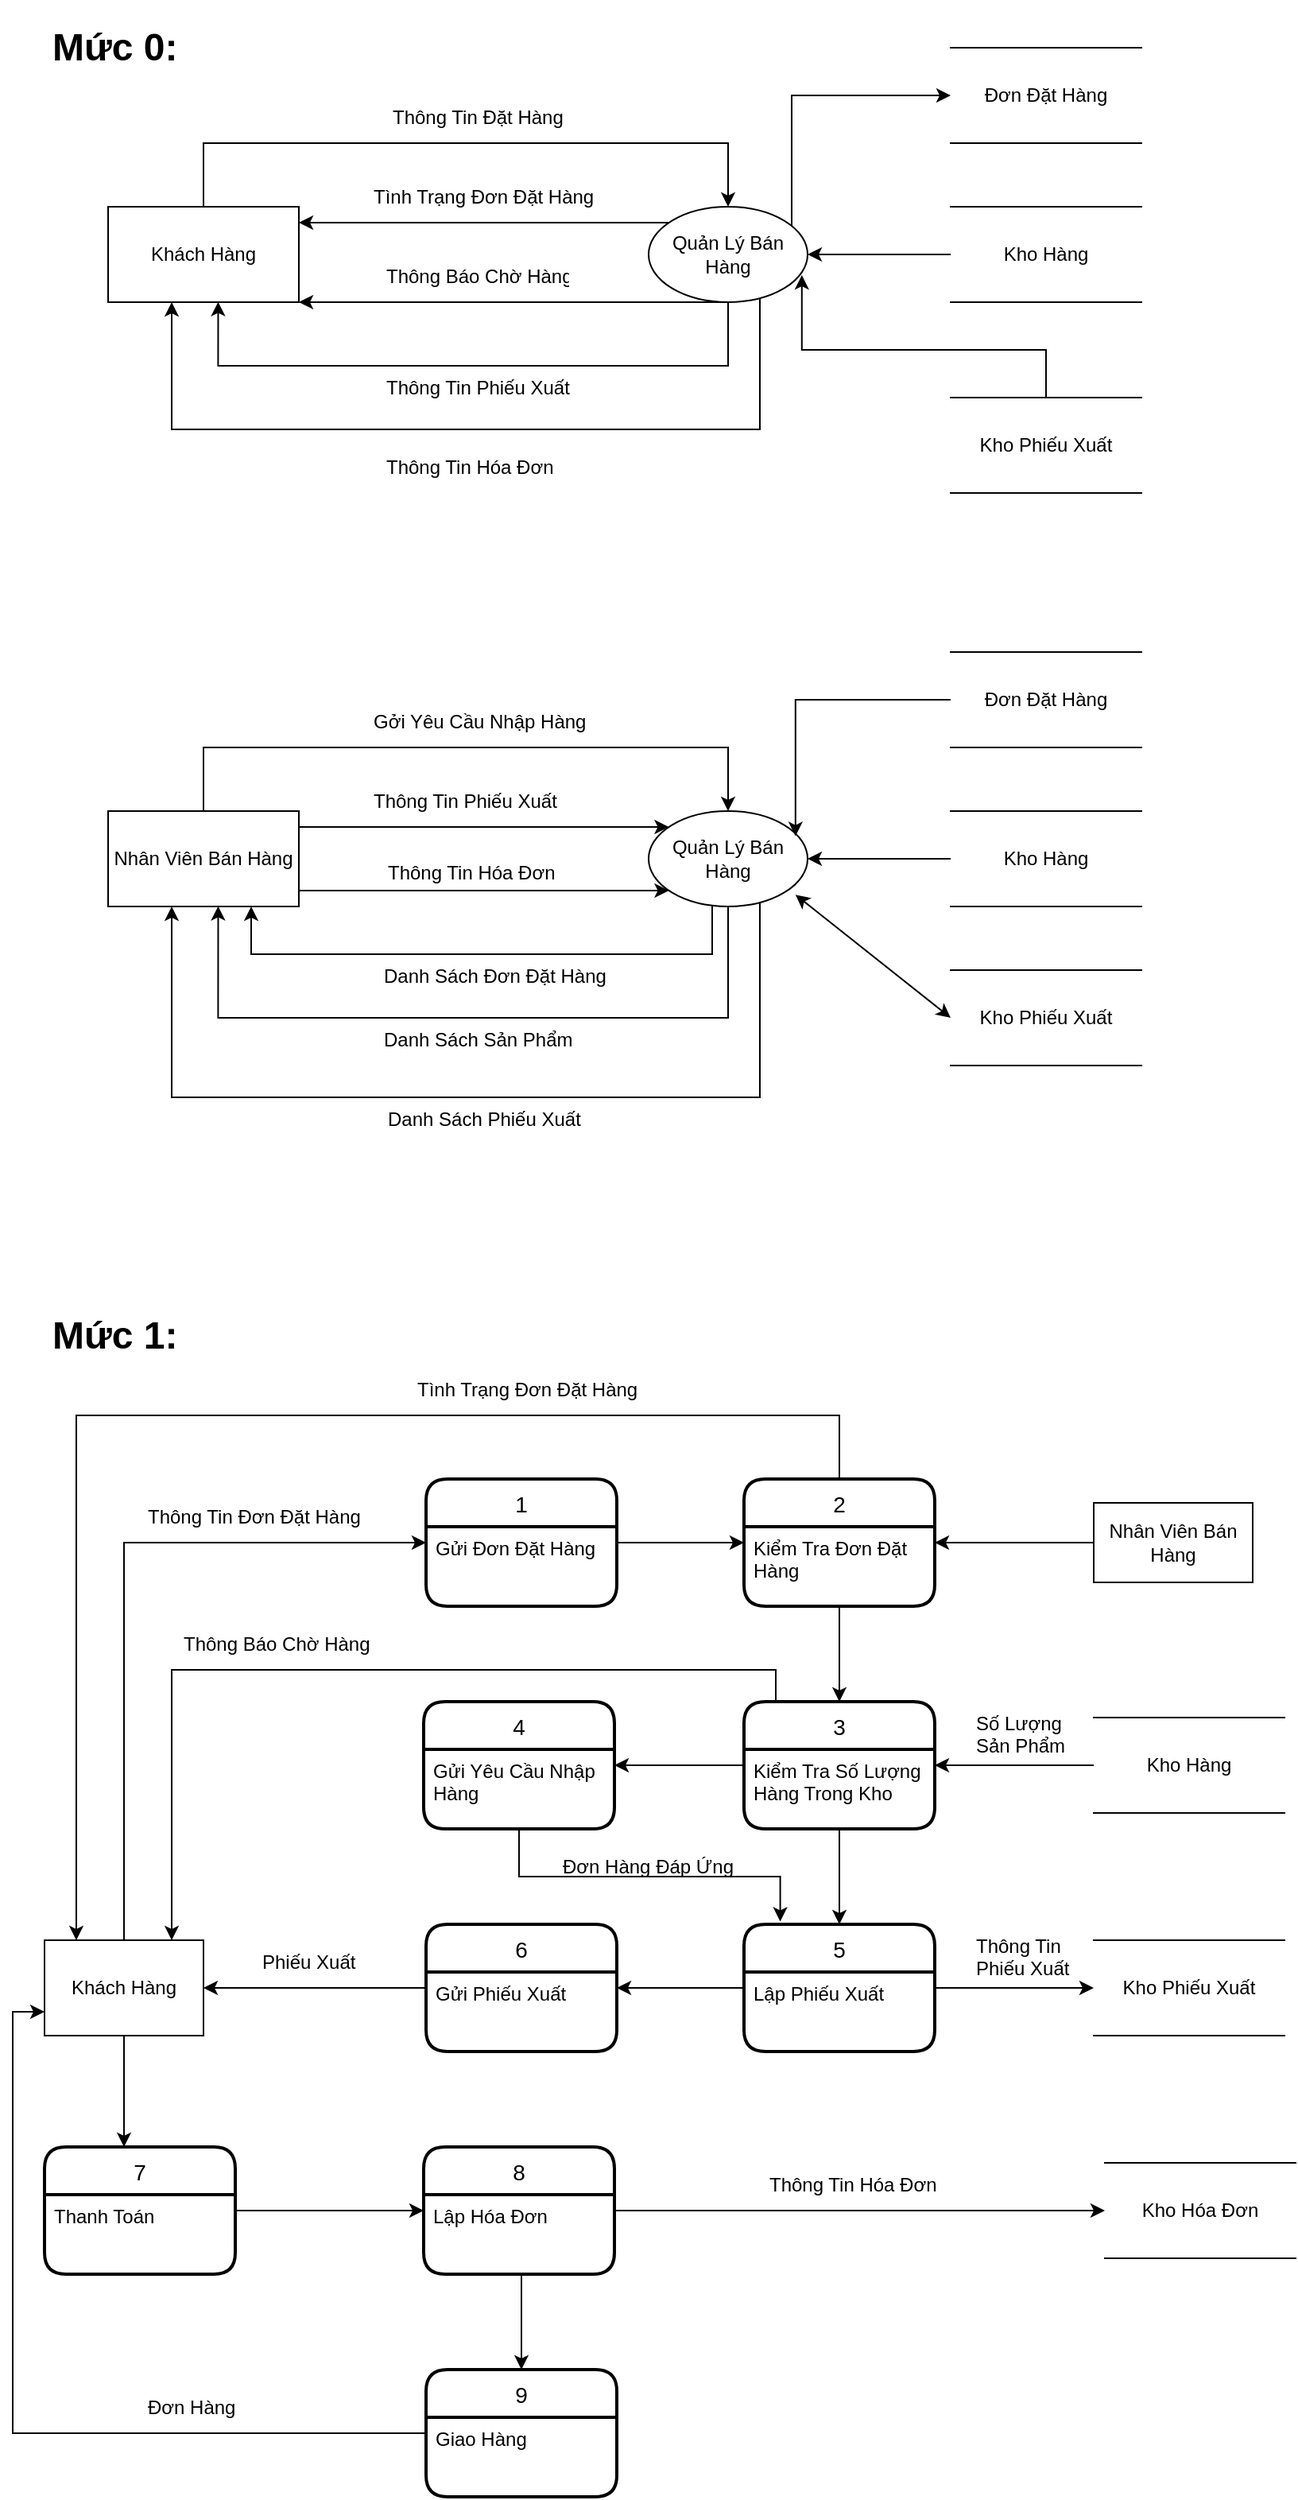 <mxfile version="13.9.1" type="google"><diagram id="1GgOKJ1tP2V7kHkG7qD0" name="Page-1"><mxGraphModel dx="1038" dy="580" grid="1" gridSize="10" guides="1" tooltips="1" connect="1" arrows="1" fold="1" page="1" pageScale="1" pageWidth="827" pageHeight="1169" math="0" shadow="0"><root><mxCell id="0"/><mxCell id="1" parent="0"/><mxCell id="eS4ihFklPFVEYb8h1PZK-1" value="&lt;h1&gt;Mức 0:&lt;/h1&gt;" style="text;html=1;strokeColor=none;fillColor=none;spacing=5;spacingTop=-20;whiteSpace=wrap;overflow=hidden;rounded=0;" parent="1" vertex="1"><mxGeometry x="40" y="40" width="190" height="30" as="geometry"/></mxCell><mxCell id="eS4ihFklPFVEYb8h1PZK-12" style="edgeStyle=orthogonalEdgeStyle;rounded=0;orthogonalLoop=1;jettySize=auto;html=1;" parent="1" source="eS4ihFklPFVEYb8h1PZK-8" target="eS4ihFklPFVEYb8h1PZK-11" edge="1"><mxGeometry relative="1" as="geometry"><Array as="points"><mxPoint x="140" y="120"/><mxPoint x="470" y="120"/></Array></mxGeometry></mxCell><mxCell id="eS4ihFklPFVEYb8h1PZK-8" value="Khách Hàng" style="rounded=0;whiteSpace=wrap;html=1;" parent="1" vertex="1"><mxGeometry x="80" y="160" width="120" height="60" as="geometry"/></mxCell><mxCell id="eS4ihFklPFVEYb8h1PZK-13" style="edgeStyle=orthogonalEdgeStyle;rounded=0;orthogonalLoop=1;jettySize=auto;html=1;" parent="1" source="eS4ihFklPFVEYb8h1PZK-11" edge="1"><mxGeometry relative="1" as="geometry"><mxPoint x="200" y="170" as="targetPoint"/><Array as="points"><mxPoint x="200" y="170"/></Array></mxGeometry></mxCell><mxCell id="eS4ihFklPFVEYb8h1PZK-15" style="edgeStyle=orthogonalEdgeStyle;rounded=0;orthogonalLoop=1;jettySize=auto;html=1;entryX=0.577;entryY=0.997;entryDx=0;entryDy=0;entryPerimeter=0;" parent="1" source="eS4ihFklPFVEYb8h1PZK-11" target="eS4ihFklPFVEYb8h1PZK-8" edge="1"><mxGeometry relative="1" as="geometry"><Array as="points"><mxPoint x="470" y="260"/><mxPoint x="149" y="260"/></Array></mxGeometry></mxCell><mxCell id="eS4ihFklPFVEYb8h1PZK-16" style="edgeStyle=orthogonalEdgeStyle;rounded=0;orthogonalLoop=1;jettySize=auto;html=1;" parent="1" source="eS4ihFklPFVEYb8h1PZK-11" edge="1"><mxGeometry relative="1" as="geometry"><mxPoint x="120" y="220" as="targetPoint"/><Array as="points"><mxPoint x="490" y="300"/><mxPoint x="120" y="300"/></Array></mxGeometry></mxCell><mxCell id="eS4ihFklPFVEYb8h1PZK-63" style="edgeStyle=orthogonalEdgeStyle;rounded=0;orthogonalLoop=1;jettySize=auto;html=1;entryX=0;entryY=0.5;entryDx=0;entryDy=0;" parent="1" source="eS4ihFklPFVEYb8h1PZK-11" target="eS4ihFklPFVEYb8h1PZK-61" edge="1"><mxGeometry relative="1" as="geometry"><Array as="points"><mxPoint x="510" y="90"/></Array></mxGeometry></mxCell><mxCell id="eS4ihFklPFVEYb8h1PZK-11" value="Quản Lý Bán Hàng" style="ellipse;whiteSpace=wrap;html=1;align=center;" parent="1" vertex="1"><mxGeometry x="420" y="160" width="100" height="60" as="geometry"/></mxCell><mxCell id="eS4ihFklPFVEYb8h1PZK-17" value="Thông Tin Đặt Hàng" style="text;strokeColor=none;fillColor=none;spacingLeft=4;spacingRight=4;overflow=hidden;rotatable=0;points=[[0,0.5],[1,0.5]];portConstraint=eastwest;fontSize=12;" parent="1" vertex="1"><mxGeometry x="253" y="90" width="120" height="30" as="geometry"/></mxCell><mxCell id="eS4ihFklPFVEYb8h1PZK-18" value="Tình Trạng Đơn Đặt Hàng" style="text;strokeColor=none;fillColor=none;spacingLeft=4;spacingRight=4;overflow=hidden;rotatable=0;points=[[0,0.5],[1,0.5]];portConstraint=eastwest;fontSize=12;" parent="1" vertex="1"><mxGeometry x="241" y="140" width="150" height="20" as="geometry"/></mxCell><mxCell id="eS4ihFklPFVEYb8h1PZK-22" value="Thông Tin Phiếu Xuất" style="text;strokeColor=none;fillColor=none;spacingLeft=4;spacingRight=4;overflow=hidden;rotatable=0;points=[[0,0.5],[1,0.5]];portConstraint=eastwest;fontSize=12;" parent="1" vertex="1"><mxGeometry x="249" y="260" width="131" height="20" as="geometry"/></mxCell><mxCell id="eS4ihFklPFVEYb8h1PZK-23" value="Thông Tin Hóa Đơn" style="text;strokeColor=none;fillColor=none;spacingLeft=4;spacingRight=4;overflow=hidden;rotatable=0;points=[[0,0.5],[1,0.5]];portConstraint=eastwest;fontSize=12;" parent="1" vertex="1"><mxGeometry x="249" y="310" width="130" height="30" as="geometry"/></mxCell><mxCell id="eS4ihFklPFVEYb8h1PZK-19" value="Thông Báo Chờ Hàng" style="text;strokeColor=none;fillColor=none;spacingLeft=4;spacingRight=4;overflow=hidden;rotatable=0;points=[[0,0.5],[1,0.5]];portConstraint=eastwest;fontSize=12;" parent="1" vertex="1"><mxGeometry x="249" y="190" width="126" height="20" as="geometry"/></mxCell><mxCell id="eS4ihFklPFVEYb8h1PZK-24" style="edgeStyle=orthogonalEdgeStyle;rounded=0;orthogonalLoop=1;jettySize=auto;html=1;" parent="1" source="eS4ihFklPFVEYb8h1PZK-11" edge="1"><mxGeometry relative="1" as="geometry"><mxPoint x="470" y="220" as="sourcePoint"/><mxPoint x="200" y="220" as="targetPoint"/><Array as="points"><mxPoint x="204" y="220"/></Array></mxGeometry></mxCell><mxCell id="eS4ihFklPFVEYb8h1PZK-27" style="edgeStyle=orthogonalEdgeStyle;rounded=0;orthogonalLoop=1;jettySize=auto;html=1;" parent="1" source="eS4ihFklPFVEYb8h1PZK-25" target="eS4ihFklPFVEYb8h1PZK-11" edge="1"><mxGeometry relative="1" as="geometry"/></mxCell><mxCell id="eS4ihFklPFVEYb8h1PZK-25" value="Kho Hàng" style="shape=partialRectangle;whiteSpace=wrap;html=1;left=0;right=0;fillColor=none;" parent="1" vertex="1"><mxGeometry x="610" y="160" width="120" height="60" as="geometry"/></mxCell><mxCell id="eS4ihFklPFVEYb8h1PZK-28" style="edgeStyle=orthogonalEdgeStyle;rounded=0;orthogonalLoop=1;jettySize=auto;html=1;entryX=0.964;entryY=0.717;entryDx=0;entryDy=0;entryPerimeter=0;" parent="1" source="eS4ihFklPFVEYb8h1PZK-26" target="eS4ihFklPFVEYb8h1PZK-11" edge="1"><mxGeometry relative="1" as="geometry"><Array as="points"><mxPoint x="670" y="250"/><mxPoint x="516" y="250"/></Array></mxGeometry></mxCell><mxCell id="eS4ihFklPFVEYb8h1PZK-26" value="Kho Phiếu Xuất" style="shape=partialRectangle;whiteSpace=wrap;html=1;left=0;right=0;fillColor=none;" parent="1" vertex="1"><mxGeometry x="610" y="280" width="120" height="60" as="geometry"/></mxCell><mxCell id="eS4ihFklPFVEYb8h1PZK-43" style="edgeStyle=orthogonalEdgeStyle;rounded=0;orthogonalLoop=1;jettySize=auto;html=1;" parent="1" source="eS4ihFklPFVEYb8h1PZK-44" target="eS4ihFklPFVEYb8h1PZK-48" edge="1"><mxGeometry relative="1" as="geometry"><Array as="points"><mxPoint x="140" y="500"/><mxPoint x="470" y="500"/></Array></mxGeometry></mxCell><mxCell id="eS4ihFklPFVEYb8h1PZK-59" style="edgeStyle=orthogonalEdgeStyle;rounded=0;orthogonalLoop=1;jettySize=auto;html=1;" parent="1" source="eS4ihFklPFVEYb8h1PZK-44" target="eS4ihFklPFVEYb8h1PZK-48" edge="1"><mxGeometry relative="1" as="geometry"><Array as="points"><mxPoint x="310" y="550"/><mxPoint x="310" y="550"/></Array></mxGeometry></mxCell><mxCell id="eS4ihFklPFVEYb8h1PZK-66" style="edgeStyle=orthogonalEdgeStyle;rounded=0;orthogonalLoop=1;jettySize=auto;html=1;" parent="1" source="eS4ihFklPFVEYb8h1PZK-44" target="eS4ihFklPFVEYb8h1PZK-48" edge="1"><mxGeometry relative="1" as="geometry"><Array as="points"><mxPoint x="310" y="590"/><mxPoint x="310" y="590"/></Array></mxGeometry></mxCell><mxCell id="eS4ihFklPFVEYb8h1PZK-44" value="Nhân Viên Bán Hàng" style="rounded=0;whiteSpace=wrap;html=1;" parent="1" vertex="1"><mxGeometry x="80" y="540" width="120" height="60" as="geometry"/></mxCell><mxCell id="eS4ihFklPFVEYb8h1PZK-46" style="edgeStyle=orthogonalEdgeStyle;rounded=0;orthogonalLoop=1;jettySize=auto;html=1;entryX=0.577;entryY=0.997;entryDx=0;entryDy=0;entryPerimeter=0;" parent="1" source="eS4ihFklPFVEYb8h1PZK-48" target="eS4ihFklPFVEYb8h1PZK-44" edge="1"><mxGeometry relative="1" as="geometry"><Array as="points"><mxPoint x="470" y="670"/><mxPoint x="149" y="670"/></Array></mxGeometry></mxCell><mxCell id="eS4ihFklPFVEYb8h1PZK-47" style="edgeStyle=orthogonalEdgeStyle;rounded=0;orthogonalLoop=1;jettySize=auto;html=1;" parent="1" source="eS4ihFklPFVEYb8h1PZK-48" edge="1"><mxGeometry relative="1" as="geometry"><mxPoint x="120" y="600" as="targetPoint"/><Array as="points"><mxPoint x="490" y="720"/><mxPoint x="120" y="720"/></Array></mxGeometry></mxCell><mxCell id="eS4ihFklPFVEYb8h1PZK-69" style="edgeStyle=orthogonalEdgeStyle;rounded=0;orthogonalLoop=1;jettySize=auto;html=1;entryX=0.75;entryY=1;entryDx=0;entryDy=0;" parent="1" source="eS4ihFklPFVEYb8h1PZK-48" target="eS4ihFklPFVEYb8h1PZK-44" edge="1"><mxGeometry relative="1" as="geometry"><Array as="points"><mxPoint x="460" y="630"/><mxPoint x="170" y="630"/></Array></mxGeometry></mxCell><mxCell id="eS4ihFklPFVEYb8h1PZK-48" value="Quản Lý Bán Hàng" style="ellipse;whiteSpace=wrap;html=1;align=center;" parent="1" vertex="1"><mxGeometry x="420" y="540" width="100" height="60" as="geometry"/></mxCell><mxCell id="eS4ihFklPFVEYb8h1PZK-49" value="Thông Tin Phiếu Xuất" style="text;strokeColor=none;fillColor=none;spacingLeft=4;spacingRight=4;overflow=hidden;rotatable=0;points=[[0,0.5],[1,0.5]];portConstraint=eastwest;fontSize=12;" parent="1" vertex="1"><mxGeometry x="241" y="520" width="150" height="20" as="geometry"/></mxCell><mxCell id="eS4ihFklPFVEYb8h1PZK-50" value="Danh Sách Sản Phẩm" style="text;strokeColor=none;fillColor=none;spacingLeft=4;spacingRight=4;overflow=hidden;rotatable=0;points=[[0,0.5],[1,0.5]];portConstraint=eastwest;fontSize=12;" parent="1" vertex="1"><mxGeometry x="247.5" y="670" width="131" height="20" as="geometry"/></mxCell><mxCell id="eS4ihFklPFVEYb8h1PZK-51" value="Danh Sách Phiếu Xuất" style="text;strokeColor=none;fillColor=none;spacingLeft=4;spacingRight=4;overflow=hidden;rotatable=0;points=[[0,0.5],[1,0.5]];portConstraint=eastwest;fontSize=12;" parent="1" vertex="1"><mxGeometry x="250" y="720" width="141" height="30" as="geometry"/></mxCell><mxCell id="eS4ihFklPFVEYb8h1PZK-52" value="Thông Tin Hóa Đơn" style="text;strokeColor=none;fillColor=none;spacingLeft=4;spacingRight=4;overflow=hidden;rotatable=0;points=[[0,0.5],[1,0.5]];portConstraint=eastwest;fontSize=12;" parent="1" vertex="1"><mxGeometry x="250" y="565" width="126" height="20" as="geometry"/></mxCell><mxCell id="eS4ihFklPFVEYb8h1PZK-54" style="edgeStyle=orthogonalEdgeStyle;rounded=0;orthogonalLoop=1;jettySize=auto;html=1;" parent="1" source="eS4ihFklPFVEYb8h1PZK-55" target="eS4ihFklPFVEYb8h1PZK-48" edge="1"><mxGeometry relative="1" as="geometry"/></mxCell><mxCell id="eS4ihFklPFVEYb8h1PZK-55" value="Kho Hàng" style="shape=partialRectangle;whiteSpace=wrap;html=1;left=0;right=0;fillColor=none;" parent="1" vertex="1"><mxGeometry x="610" y="540" width="120" height="60" as="geometry"/></mxCell><mxCell id="eS4ihFklPFVEYb8h1PZK-57" value="Kho Phiếu Xuất" style="shape=partialRectangle;whiteSpace=wrap;html=1;left=0;right=0;fillColor=none;" parent="1" vertex="1"><mxGeometry x="610" y="640" width="120" height="60" as="geometry"/></mxCell><mxCell id="eS4ihFklPFVEYb8h1PZK-58" value="Gởi Yêu Cầu Nhập Hàng" style="text;strokeColor=none;fillColor=none;spacingLeft=4;spacingRight=4;overflow=hidden;rotatable=0;points=[[0,0.5],[1,0.5]];portConstraint=eastwest;fontSize=12;" parent="1" vertex="1"><mxGeometry x="241" y="470" width="149" height="20" as="geometry"/></mxCell><mxCell id="eS4ihFklPFVEYb8h1PZK-61" value="Đơn Đặt Hàng" style="shape=partialRectangle;whiteSpace=wrap;html=1;left=0;right=0;fillColor=none;" parent="1" vertex="1"><mxGeometry x="610" y="60" width="120" height="60" as="geometry"/></mxCell><mxCell id="eS4ihFklPFVEYb8h1PZK-67" style="edgeStyle=orthogonalEdgeStyle;rounded=0;orthogonalLoop=1;jettySize=auto;html=1;entryX=0.924;entryY=0.263;entryDx=0;entryDy=0;entryPerimeter=0;" parent="1" source="eS4ihFklPFVEYb8h1PZK-64" target="eS4ihFklPFVEYb8h1PZK-48" edge="1"><mxGeometry relative="1" as="geometry"/></mxCell><mxCell id="eS4ihFklPFVEYb8h1PZK-64" value="Đơn Đặt Hàng" style="shape=partialRectangle;whiteSpace=wrap;html=1;left=0;right=0;fillColor=none;" parent="1" vertex="1"><mxGeometry x="610" y="440" width="120" height="60" as="geometry"/></mxCell><mxCell id="eS4ihFklPFVEYb8h1PZK-68" value="" style="endArrow=classic;startArrow=classic;html=1;entryX=0;entryY=0.5;entryDx=0;entryDy=0;exitX=0.924;exitY=0.877;exitDx=0;exitDy=0;exitPerimeter=0;" parent="1" source="eS4ihFklPFVEYb8h1PZK-48" target="eS4ihFklPFVEYb8h1PZK-57" edge="1"><mxGeometry width="50" height="50" relative="1" as="geometry"><mxPoint x="540" y="670" as="sourcePoint"/><mxPoint x="590" y="620" as="targetPoint"/></mxGeometry></mxCell><mxCell id="eS4ihFklPFVEYb8h1PZK-70" value="Danh Sách Đơn Đặt Hàng" style="text;strokeColor=none;fillColor=none;spacingLeft=4;spacingRight=4;overflow=hidden;rotatable=0;points=[[0,0.5],[1,0.5]];portConstraint=eastwest;fontSize=12;" parent="1" vertex="1"><mxGeometry x="247.5" y="630" width="151" height="20" as="geometry"/></mxCell><mxCell id="eS4ihFklPFVEYb8h1PZK-72" value="&lt;h1&gt;Mức 1:&lt;/h1&gt;" style="text;html=1;strokeColor=none;fillColor=none;spacing=5;spacingTop=-20;whiteSpace=wrap;overflow=hidden;rounded=0;" parent="1" vertex="1"><mxGeometry x="40" y="850" width="190" height="30" as="geometry"/></mxCell><mxCell id="gzQx0WWylja2d8EZAdTd-15" style="edgeStyle=orthogonalEdgeStyle;rounded=0;orthogonalLoop=1;jettySize=auto;html=1;entryX=0;entryY=0.5;entryDx=0;entryDy=0;" edge="1" parent="1" source="eS4ihFklPFVEYb8h1PZK-73" target="eS4ihFklPFVEYb8h1PZK-74"><mxGeometry relative="1" as="geometry"><Array as="points"><mxPoint x="90" y="1000"/></Array></mxGeometry></mxCell><mxCell id="gzQx0WWylja2d8EZAdTd-24" style="edgeStyle=orthogonalEdgeStyle;rounded=0;orthogonalLoop=1;jettySize=auto;html=1;" edge="1" parent="1" source="eS4ihFklPFVEYb8h1PZK-73" target="gzQx0WWylja2d8EZAdTd-5"><mxGeometry relative="1" as="geometry"><Array as="points"><mxPoint x="90" y="1360"/><mxPoint x="90" y="1360"/></Array></mxGeometry></mxCell><mxCell id="eS4ihFklPFVEYb8h1PZK-73" value="Khách Hàng" style="whiteSpace=wrap;html=1;align=center;" parent="1" vertex="1"><mxGeometry x="40" y="1250" width="100" height="60" as="geometry"/></mxCell><mxCell id="eS4ihFklPFVEYb8h1PZK-74" value="1" style="swimlane;childLayout=stackLayout;horizontal=1;startSize=30;horizontalStack=0;rounded=1;fontSize=14;fontStyle=0;strokeWidth=2;resizeParent=0;resizeLast=1;shadow=0;dashed=0;align=center;" parent="1" vertex="1"><mxGeometry x="280" y="960" width="120" height="80" as="geometry"><mxRectangle x="280" y="960" width="40" height="30" as="alternateBounds"/></mxGeometry></mxCell><mxCell id="eS4ihFklPFVEYb8h1PZK-75" value="Gửi Đơn Đặt Hàng" style="align=left;strokeColor=none;fillColor=none;spacingLeft=4;fontSize=12;verticalAlign=top;resizable=0;rotatable=0;part=1;" parent="eS4ihFklPFVEYb8h1PZK-74" vertex="1"><mxGeometry y="30" width="120" height="50" as="geometry"/></mxCell><mxCell id="gzQx0WWylja2d8EZAdTd-34" style="edgeStyle=orthogonalEdgeStyle;rounded=0;orthogonalLoop=1;jettySize=auto;html=1;" edge="1" parent="1" source="eS4ihFklPFVEYb8h1PZK-76"><mxGeometry relative="1" as="geometry"><mxPoint x="60" y="1250" as="targetPoint"/><Array as="points"><mxPoint x="540" y="920"/><mxPoint x="60" y="920"/><mxPoint x="60" y="1250"/></Array></mxGeometry></mxCell><mxCell id="eS4ihFklPFVEYb8h1PZK-76" value="2" style="swimlane;childLayout=stackLayout;horizontal=1;startSize=30;horizontalStack=0;rounded=1;fontSize=14;fontStyle=0;strokeWidth=2;resizeParent=0;resizeLast=1;shadow=0;dashed=0;align=center;" parent="1" vertex="1"><mxGeometry x="480" y="960" width="120" height="80" as="geometry"><mxRectangle x="280" y="960" width="40" height="30" as="alternateBounds"/></mxGeometry></mxCell><mxCell id="eS4ihFklPFVEYb8h1PZK-77" value="Kiểm Tra Đơn Đặt &#10;Hàng" style="align=left;strokeColor=none;fillColor=none;spacingLeft=4;fontSize=12;verticalAlign=top;resizable=0;rotatable=0;part=1;" parent="eS4ihFklPFVEYb8h1PZK-76" vertex="1"><mxGeometry y="30" width="120" height="50" as="geometry"/></mxCell><mxCell id="gzQx0WWylja2d8EZAdTd-54" style="edgeStyle=orthogonalEdgeStyle;rounded=0;orthogonalLoop=1;jettySize=auto;html=1;" edge="1" parent="1" source="eS4ihFklPFVEYb8h1PZK-80"><mxGeometry relative="1" as="geometry"><mxPoint x="600" y="1000" as="targetPoint"/><Array as="points"><mxPoint x="600" y="1000"/></Array></mxGeometry></mxCell><mxCell id="eS4ihFklPFVEYb8h1PZK-80" value="Nhân Viên Bán Hàng" style="whiteSpace=wrap;html=1;align=center;" parent="1" vertex="1"><mxGeometry x="700" y="975" width="100" height="50" as="geometry"/></mxCell><mxCell id="gzQx0WWylja2d8EZAdTd-44" style="edgeStyle=orthogonalEdgeStyle;rounded=0;orthogonalLoop=1;jettySize=auto;html=1;" edge="1" parent="1" source="eS4ihFklPFVEYb8h1PZK-81"><mxGeometry relative="1" as="geometry"><mxPoint x="120" y="1250" as="targetPoint"/><Array as="points"><mxPoint x="500" y="1080"/><mxPoint x="120" y="1080"/></Array></mxGeometry></mxCell><mxCell id="eS4ihFklPFVEYb8h1PZK-81" value="3" style="swimlane;childLayout=stackLayout;horizontal=1;startSize=30;horizontalStack=0;rounded=1;fontSize=14;fontStyle=0;strokeWidth=2;resizeParent=0;resizeLast=1;shadow=0;dashed=0;align=center;" parent="1" vertex="1"><mxGeometry x="480" y="1100" width="120" height="80" as="geometry"><mxRectangle x="280" y="960" width="40" height="30" as="alternateBounds"/></mxGeometry></mxCell><mxCell id="eS4ihFklPFVEYb8h1PZK-82" value="Kiểm Tra Số Lượng&#10;Hàng Trong Kho" style="align=left;strokeColor=none;fillColor=none;spacingLeft=4;fontSize=12;verticalAlign=top;resizable=0;rotatable=0;part=1;" parent="eS4ihFklPFVEYb8h1PZK-81" vertex="1"><mxGeometry y="30" width="120" height="50" as="geometry"/></mxCell><mxCell id="gzQx0WWylja2d8EZAdTd-32" style="edgeStyle=orthogonalEdgeStyle;rounded=0;orthogonalLoop=1;jettySize=auto;html=1;" edge="1" parent="1" source="eS4ihFklPFVEYb8h1PZK-83" target="eS4ihFklPFVEYb8h1PZK-82"><mxGeometry relative="1" as="geometry"><Array as="points"><mxPoint x="620" y="1140"/><mxPoint x="620" y="1140"/></Array></mxGeometry></mxCell><mxCell id="eS4ihFklPFVEYb8h1PZK-83" value="Kho Hàng" style="shape=partialRectangle;whiteSpace=wrap;html=1;left=0;right=0;fillColor=none;" parent="1" vertex="1"><mxGeometry x="700" y="1110" width="120" height="60" as="geometry"/></mxCell><mxCell id="eS4ihFklPFVEYb8h1PZK-84" value="5" style="swimlane;childLayout=stackLayout;horizontal=1;startSize=30;horizontalStack=0;rounded=1;fontSize=14;fontStyle=0;strokeWidth=2;resizeParent=0;resizeLast=1;shadow=0;dashed=0;align=center;" parent="1" vertex="1"><mxGeometry x="480" y="1240" width="120" height="80" as="geometry"><mxRectangle x="280" y="960" width="40" height="30" as="alternateBounds"/></mxGeometry></mxCell><mxCell id="eS4ihFklPFVEYb8h1PZK-85" value="Lập Phiếu Xuất" style="align=left;strokeColor=none;fillColor=none;spacingLeft=4;fontSize=12;verticalAlign=top;resizable=0;rotatable=0;part=1;" parent="eS4ihFklPFVEYb8h1PZK-84" vertex="1"><mxGeometry y="30" width="120" height="50" as="geometry"/></mxCell><mxCell id="gzQx0WWylja2d8EZAdTd-1" value="4" style="swimlane;childLayout=stackLayout;horizontal=1;startSize=30;horizontalStack=0;rounded=1;fontSize=14;fontStyle=0;strokeWidth=2;resizeParent=0;resizeLast=1;shadow=0;dashed=0;align=center;" vertex="1" parent="1"><mxGeometry x="278.5" y="1100" width="120" height="80" as="geometry"><mxRectangle x="280" y="960" width="40" height="30" as="alternateBounds"/></mxGeometry></mxCell><mxCell id="gzQx0WWylja2d8EZAdTd-2" value="Gửi Yêu Cầu Nhập &#10;Hàng" style="align=left;strokeColor=none;fillColor=none;spacingLeft=4;fontSize=12;verticalAlign=top;resizable=0;rotatable=0;part=1;" vertex="1" parent="gzQx0WWylja2d8EZAdTd-1"><mxGeometry y="30" width="120" height="50" as="geometry"/></mxCell><mxCell id="gzQx0WWylja2d8EZAdTd-3" value="Kho Phiếu Xuất" style="shape=partialRectangle;whiteSpace=wrap;html=1;left=0;right=0;fillColor=none;" vertex="1" parent="1"><mxGeometry x="700" y="1250" width="120" height="60" as="geometry"/></mxCell><mxCell id="gzQx0WWylja2d8EZAdTd-5" value="7" style="swimlane;childLayout=stackLayout;horizontal=1;startSize=30;horizontalStack=0;rounded=1;fontSize=14;fontStyle=0;strokeWidth=2;resizeParent=0;resizeLast=1;shadow=0;dashed=0;align=center;" vertex="1" parent="1"><mxGeometry x="40" y="1380" width="120" height="80" as="geometry"><mxRectangle x="280" y="960" width="40" height="30" as="alternateBounds"/></mxGeometry></mxCell><mxCell id="gzQx0WWylja2d8EZAdTd-6" value="Thanh Toán" style="align=left;strokeColor=none;fillColor=none;spacingLeft=4;fontSize=12;verticalAlign=top;resizable=0;rotatable=0;part=1;" vertex="1" parent="gzQx0WWylja2d8EZAdTd-5"><mxGeometry y="30" width="120" height="50" as="geometry"/></mxCell><mxCell id="gzQx0WWylja2d8EZAdTd-7" value="8" style="swimlane;childLayout=stackLayout;horizontal=1;startSize=30;horizontalStack=0;rounded=1;fontSize=14;fontStyle=0;strokeWidth=2;resizeParent=0;resizeLast=1;shadow=0;dashed=0;align=center;" vertex="1" parent="1"><mxGeometry x="278.5" y="1380" width="120" height="80" as="geometry"><mxRectangle x="280" y="960" width="40" height="30" as="alternateBounds"/></mxGeometry></mxCell><mxCell id="gzQx0WWylja2d8EZAdTd-8" value="Lập Hóa Đơn" style="align=left;strokeColor=none;fillColor=none;spacingLeft=4;fontSize=12;verticalAlign=top;resizable=0;rotatable=0;part=1;" vertex="1" parent="gzQx0WWylja2d8EZAdTd-7"><mxGeometry y="30" width="120" height="50" as="geometry"/></mxCell><mxCell id="gzQx0WWylja2d8EZAdTd-9" value="9" style="swimlane;childLayout=stackLayout;horizontal=1;startSize=30;horizontalStack=0;rounded=1;fontSize=14;fontStyle=0;strokeWidth=2;resizeParent=0;resizeLast=1;shadow=0;dashed=0;align=center;" vertex="1" parent="1"><mxGeometry x="280" y="1520" width="120" height="80" as="geometry"><mxRectangle x="280" y="960" width="40" height="30" as="alternateBounds"/></mxGeometry></mxCell><mxCell id="gzQx0WWylja2d8EZAdTd-10" value="Giao Hàng" style="align=left;strokeColor=none;fillColor=none;spacingLeft=4;fontSize=12;verticalAlign=top;resizable=0;rotatable=0;part=1;" vertex="1" parent="gzQx0WWylja2d8EZAdTd-9"><mxGeometry y="30" width="120" height="50" as="geometry"/></mxCell><mxCell id="gzQx0WWylja2d8EZAdTd-12" value="6" style="swimlane;childLayout=stackLayout;horizontal=1;startSize=30;horizontalStack=0;rounded=1;fontSize=14;fontStyle=0;strokeWidth=2;resizeParent=0;resizeLast=1;shadow=0;dashed=0;align=center;" vertex="1" parent="1"><mxGeometry x="280" y="1240" width="120" height="80" as="geometry"><mxRectangle x="280" y="960" width="40" height="30" as="alternateBounds"/></mxGeometry></mxCell><mxCell id="gzQx0WWylja2d8EZAdTd-13" value="Gửi Phiếu Xuất" style="align=left;strokeColor=none;fillColor=none;spacingLeft=4;fontSize=12;verticalAlign=top;resizable=0;rotatable=0;part=1;" vertex="1" parent="gzQx0WWylja2d8EZAdTd-12"><mxGeometry y="30" width="120" height="50" as="geometry"/></mxCell><mxCell id="gzQx0WWylja2d8EZAdTd-14" value="Kho Hóa Đơn" style="shape=partialRectangle;whiteSpace=wrap;html=1;left=0;right=0;fillColor=none;" vertex="1" parent="1"><mxGeometry x="707" y="1390" width="120" height="60" as="geometry"/></mxCell><mxCell id="gzQx0WWylja2d8EZAdTd-16" style="edgeStyle=orthogonalEdgeStyle;rounded=0;orthogonalLoop=1;jettySize=auto;html=1;" edge="1" parent="1" source="eS4ihFklPFVEYb8h1PZK-75"><mxGeometry relative="1" as="geometry"><mxPoint x="480" y="1000" as="targetPoint"/><Array as="points"><mxPoint x="480" y="1000"/></Array></mxGeometry></mxCell><mxCell id="gzQx0WWylja2d8EZAdTd-18" style="edgeStyle=orthogonalEdgeStyle;rounded=0;orthogonalLoop=1;jettySize=auto;html=1;entryX=0.5;entryY=0;entryDx=0;entryDy=0;" edge="1" parent="1" source="eS4ihFklPFVEYb8h1PZK-77" target="eS4ihFklPFVEYb8h1PZK-81"><mxGeometry relative="1" as="geometry"/></mxCell><mxCell id="gzQx0WWylja2d8EZAdTd-19" style="edgeStyle=orthogonalEdgeStyle;rounded=0;orthogonalLoop=1;jettySize=auto;html=1;" edge="1" parent="1" source="eS4ihFklPFVEYb8h1PZK-82" target="gzQx0WWylja2d8EZAdTd-2"><mxGeometry relative="1" as="geometry"><Array as="points"><mxPoint x="440" y="1140"/><mxPoint x="440" y="1140"/></Array></mxGeometry></mxCell><mxCell id="gzQx0WWylja2d8EZAdTd-20" style="edgeStyle=orthogonalEdgeStyle;rounded=0;orthogonalLoop=1;jettySize=auto;html=1;" edge="1" parent="1" source="eS4ihFklPFVEYb8h1PZK-82" target="eS4ihFklPFVEYb8h1PZK-84"><mxGeometry relative="1" as="geometry"/></mxCell><mxCell id="gzQx0WWylja2d8EZAdTd-22" style="edgeStyle=orthogonalEdgeStyle;rounded=0;orthogonalLoop=1;jettySize=auto;html=1;" edge="1" parent="1" source="eS4ihFklPFVEYb8h1PZK-85" target="gzQx0WWylja2d8EZAdTd-13"><mxGeometry relative="1" as="geometry"><Array as="points"><mxPoint x="440" y="1280"/><mxPoint x="440" y="1280"/></Array></mxGeometry></mxCell><mxCell id="gzQx0WWylja2d8EZAdTd-26" style="edgeStyle=orthogonalEdgeStyle;rounded=0;orthogonalLoop=1;jettySize=auto;html=1;" edge="1" parent="1" source="gzQx0WWylja2d8EZAdTd-6" target="gzQx0WWylja2d8EZAdTd-8"><mxGeometry relative="1" as="geometry"><Array as="points"><mxPoint x="220" y="1420"/><mxPoint x="220" y="1420"/></Array></mxGeometry></mxCell><mxCell id="gzQx0WWylja2d8EZAdTd-30" style="edgeStyle=orthogonalEdgeStyle;rounded=0;orthogonalLoop=1;jettySize=auto;html=1;entryX=0.5;entryY=0;entryDx=0;entryDy=0;" edge="1" parent="1" source="gzQx0WWylja2d8EZAdTd-8" target="gzQx0WWylja2d8EZAdTd-9"><mxGeometry relative="1" as="geometry"><Array as="points"><mxPoint x="340" y="1480"/><mxPoint x="340" y="1480"/></Array></mxGeometry></mxCell><mxCell id="gzQx0WWylja2d8EZAdTd-31" style="edgeStyle=orthogonalEdgeStyle;rounded=0;orthogonalLoop=1;jettySize=auto;html=1;" edge="1" parent="1" source="gzQx0WWylja2d8EZAdTd-8" target="gzQx0WWylja2d8EZAdTd-14"><mxGeometry relative="1" as="geometry"><Array as="points"><mxPoint x="540" y="1420"/><mxPoint x="540" y="1420"/></Array></mxGeometry></mxCell><mxCell id="gzQx0WWylja2d8EZAdTd-36" value="Tình Trạng Đơn Đặt Hàng" style="text;strokeColor=none;fillColor=none;spacingLeft=4;spacingRight=4;overflow=hidden;rotatable=0;points=[[0,0.5],[1,0.5]];portConstraint=eastwest;fontSize=12;" vertex="1" parent="1"><mxGeometry x="268.5" y="890" width="151.5" height="30" as="geometry"/></mxCell><mxCell id="gzQx0WWylja2d8EZAdTd-37" value="Thông Tin Đơn Đặt Hàng" style="text;strokeColor=none;fillColor=none;spacingLeft=4;spacingRight=4;overflow=hidden;rotatable=0;points=[[0,0.5],[1,0.5]];portConstraint=eastwest;fontSize=12;" vertex="1" parent="1"><mxGeometry x="99" y="970" width="150" height="30" as="geometry"/></mxCell><mxCell id="gzQx0WWylja2d8EZAdTd-38" style="edgeStyle=orthogonalEdgeStyle;rounded=0;orthogonalLoop=1;jettySize=auto;html=1;" edge="1" parent="1" source="gzQx0WWylja2d8EZAdTd-13"><mxGeometry relative="1" as="geometry"><mxPoint x="140" y="1280" as="targetPoint"/><Array as="points"><mxPoint x="140" y="1280"/></Array></mxGeometry></mxCell><mxCell id="gzQx0WWylja2d8EZAdTd-45" value="Thông Báo Chờ Hàng" style="text;strokeColor=none;fillColor=none;spacingLeft=4;spacingRight=4;overflow=hidden;rotatable=0;points=[[0,0.5],[1,0.5]];portConstraint=eastwest;fontSize=12;" vertex="1" parent="1"><mxGeometry x="121.5" y="1050" width="131.5" height="30" as="geometry"/></mxCell><mxCell id="gzQx0WWylja2d8EZAdTd-46" style="edgeStyle=orthogonalEdgeStyle;rounded=0;orthogonalLoop=1;jettySize=auto;html=1;entryX=0.19;entryY=-0.022;entryDx=0;entryDy=0;entryPerimeter=0;" edge="1" parent="1" source="gzQx0WWylja2d8EZAdTd-2" target="eS4ihFklPFVEYb8h1PZK-84"><mxGeometry relative="1" as="geometry"><Array as="points"><mxPoint x="339" y="1210"/><mxPoint x="503" y="1210"/></Array></mxGeometry></mxCell><mxCell id="gzQx0WWylja2d8EZAdTd-47" value="Đơn Hàng Đáp Ứng" style="text;strokeColor=none;fillColor=none;spacingLeft=4;spacingRight=4;overflow=hidden;rotatable=0;points=[[0,0.5],[1,0.5]];portConstraint=eastwest;fontSize=12;" vertex="1" parent="1"><mxGeometry x="360" y="1190" width="120" height="30" as="geometry"/></mxCell><mxCell id="gzQx0WWylja2d8EZAdTd-48" value="Phiếu Xuất" style="text;strokeColor=none;fillColor=none;spacingLeft=4;spacingRight=4;overflow=hidden;rotatable=0;points=[[0,0.5],[1,0.5]];portConstraint=eastwest;fontSize=12;" vertex="1" parent="1"><mxGeometry x="171" y="1250" width="70" height="30" as="geometry"/></mxCell><mxCell id="gzQx0WWylja2d8EZAdTd-49" style="edgeStyle=orthogonalEdgeStyle;rounded=0;orthogonalLoop=1;jettySize=auto;html=1;" edge="1" parent="1" source="eS4ihFklPFVEYb8h1PZK-85" target="gzQx0WWylja2d8EZAdTd-3"><mxGeometry relative="1" as="geometry"><Array as="points"><mxPoint x="620" y="1280"/><mxPoint x="620" y="1280"/></Array></mxGeometry></mxCell><mxCell id="gzQx0WWylja2d8EZAdTd-50" value="Thông Tin&#10;Phiếu Xuất" style="text;strokeColor=none;fillColor=none;spacingLeft=4;spacingRight=4;overflow=hidden;rotatable=0;points=[[0,0.5],[1,0.5]];portConstraint=eastwest;fontSize=12;" vertex="1" parent="1"><mxGeometry x="620" y="1240" width="70" height="30" as="geometry"/></mxCell><mxCell id="gzQx0WWylja2d8EZAdTd-55" style="edgeStyle=orthogonalEdgeStyle;rounded=0;orthogonalLoop=1;jettySize=auto;html=1;entryX=0;entryY=0.75;entryDx=0;entryDy=0;" edge="1" parent="1" source="gzQx0WWylja2d8EZAdTd-10" target="eS4ihFklPFVEYb8h1PZK-73"><mxGeometry relative="1" as="geometry"><Array as="points"><mxPoint x="20" y="1560"/><mxPoint x="20" y="1295"/></Array></mxGeometry></mxCell><mxCell id="gzQx0WWylja2d8EZAdTd-56" value="Đơn Hàng" style="text;strokeColor=none;fillColor=none;spacingLeft=4;spacingRight=4;overflow=hidden;rotatable=0;points=[[0,0.5],[1,0.5]];portConstraint=eastwest;fontSize=12;" vertex="1" parent="1"><mxGeometry x="99" y="1530" width="70" height="30" as="geometry"/></mxCell><mxCell id="gzQx0WWylja2d8EZAdTd-57" value="Thông Tin Hóa Đơn" style="text;strokeColor=none;fillColor=none;spacingLeft=4;spacingRight=4;overflow=hidden;rotatable=0;points=[[0,0.5],[1,0.5]];portConstraint=eastwest;fontSize=12;" vertex="1" parent="1"><mxGeometry x="490" y="1390" width="120" height="30" as="geometry"/></mxCell><mxCell id="gzQx0WWylja2d8EZAdTd-58" value="Số Lượng &#10;Sản Phẩm" style="text;strokeColor=none;fillColor=none;spacingLeft=4;spacingRight=4;overflow=hidden;rotatable=0;points=[[0,0.5],[1,0.5]];portConstraint=eastwest;fontSize=12;" vertex="1" parent="1"><mxGeometry x="620" y="1100" width="70" height="30" as="geometry"/></mxCell></root></mxGraphModel></diagram></mxfile>